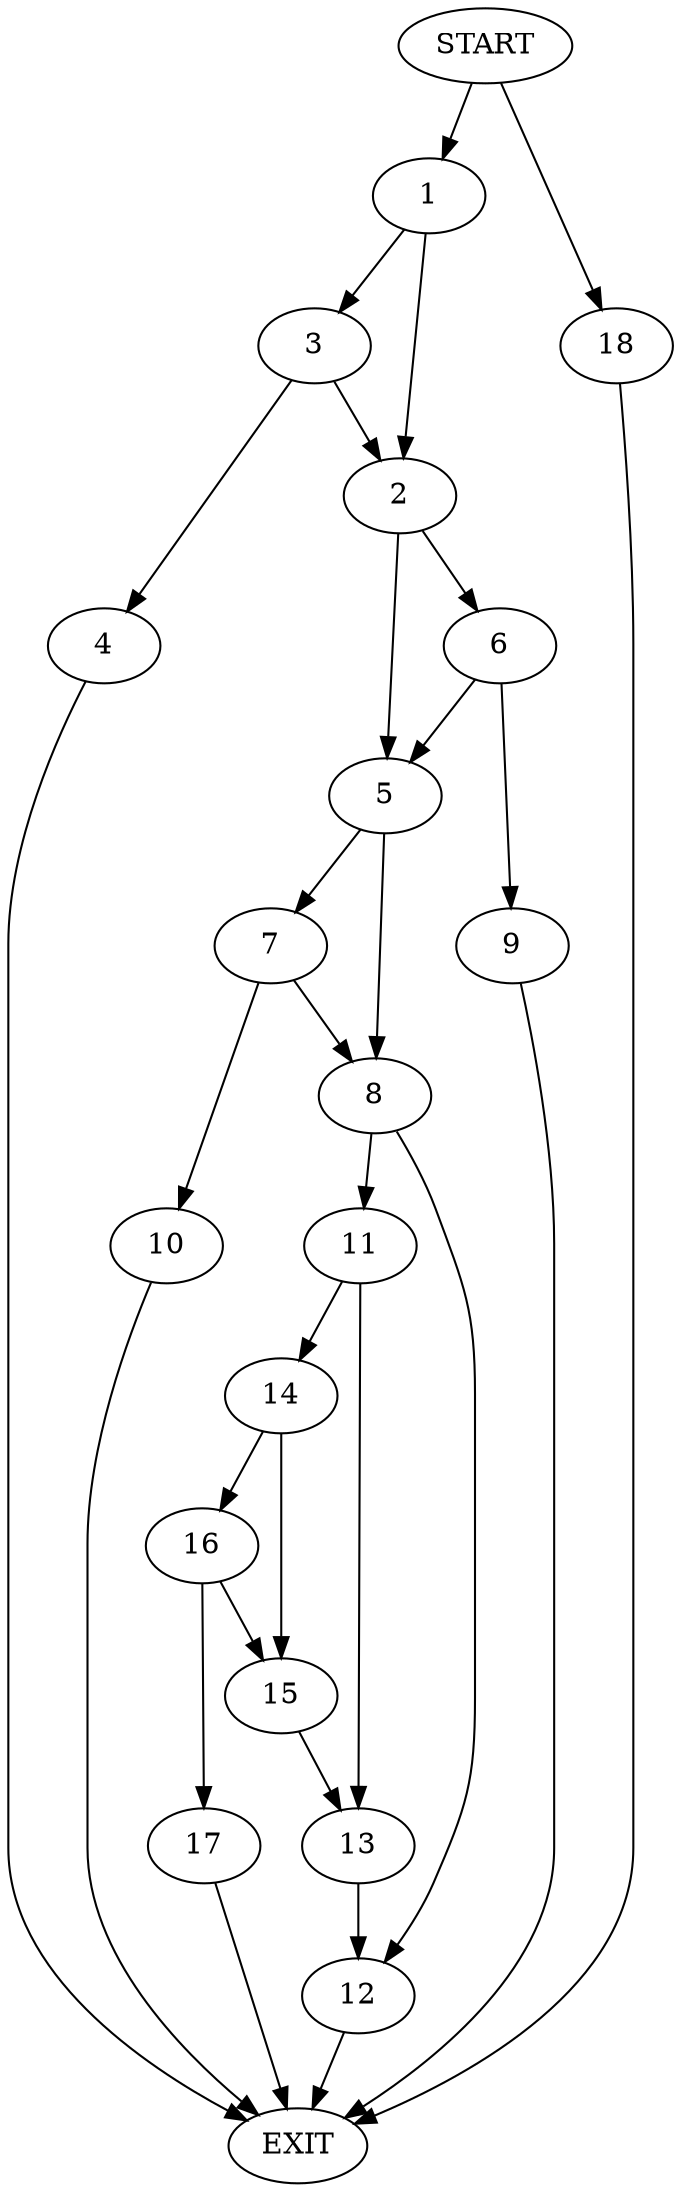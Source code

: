 digraph {
0 [label="START"]
19 [label="EXIT"]
0 -> 1
1 -> 2
1 -> 3
3 -> 2
3 -> 4
2 -> 5
2 -> 6
4 -> 19
5 -> 7
5 -> 8
6 -> 5
6 -> 9
9 -> 19
7 -> 10
7 -> 8
8 -> 11
8 -> 12
10 -> 19
12 -> 19
11 -> 13
11 -> 14
14 -> 15
14 -> 16
13 -> 12
16 -> 15
16 -> 17
15 -> 13
17 -> 19
0 -> 18
18 -> 19
}

